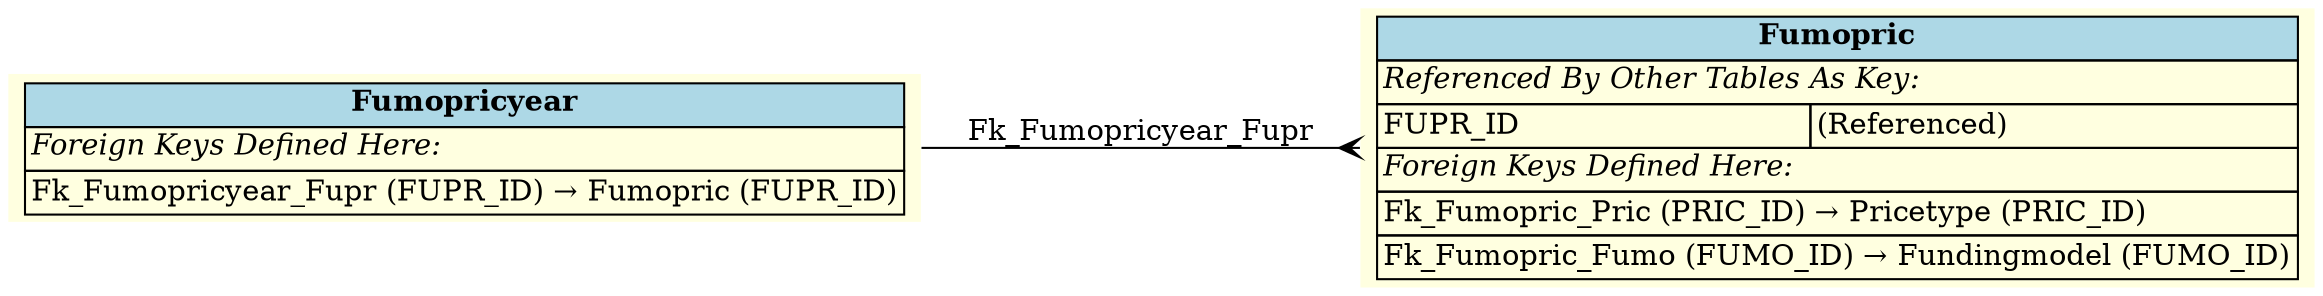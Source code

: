 digraph ERD {
  rankdir=LR;
  node [shape=plaintext, style=filled, fillcolor=lightyellow];
  edge [arrowhead=crow, arrowtail=none, dir=both, labelfontsize=10];

  "Fumopricyear" [
    label=<
    <TABLE BORDER="0" CELLBORDER="1" CELLSPACING="0" BGCOLOR="lightyellow">
      <TR><TD COLSPAN="2" BGCOLOR="lightblue"><B>Fumopricyear</B></TD></TR>
      <TR><TD COLSPAN="2" ALIGN="LEFT"><I>Foreign Keys Defined Here:</I></TD></TR>
      <TR><TD ALIGN="LEFT" COLSPAN="2">Fk_Fumopricyear_Fupr (FUPR_ID) &rarr; Fumopric (FUPR_ID)</TD></TR>
    </TABLE>
    >
  ];

  "Fumopric" [
    label=<
    <TABLE BORDER="0" CELLBORDER="1" CELLSPACING="0" BGCOLOR="lightyellow">
      <TR><TD COLSPAN="2" BGCOLOR="lightblue"><B>Fumopric</B></TD></TR>
      <TR><TD COLSPAN="2" ALIGN="LEFT"><I>Referenced By Other Tables As Key:</I></TD></TR>
      <TR><TD ALIGN="LEFT">FUPR_ID</TD><TD ALIGN="LEFT">(Referenced)</TD></TR>
      <TR><TD COLSPAN="2" ALIGN="LEFT"><I>Foreign Keys Defined Here:</I></TD></TR>
      <TR><TD ALIGN="LEFT" COLSPAN="2">Fk_Fumopric_Pric (PRIC_ID) &rarr; Pricetype (PRIC_ID)</TD></TR>
      <TR><TD ALIGN="LEFT" COLSPAN="2">Fk_Fumopric_Fumo (FUMO_ID) &rarr; Fundingmodel (FUMO_ID)</TD></TR>
    </TABLE>
    >
  ];

  "Fumopricyear" -> "Fumopric" [label=" Fk_Fumopricyear_Fupr "];
}
